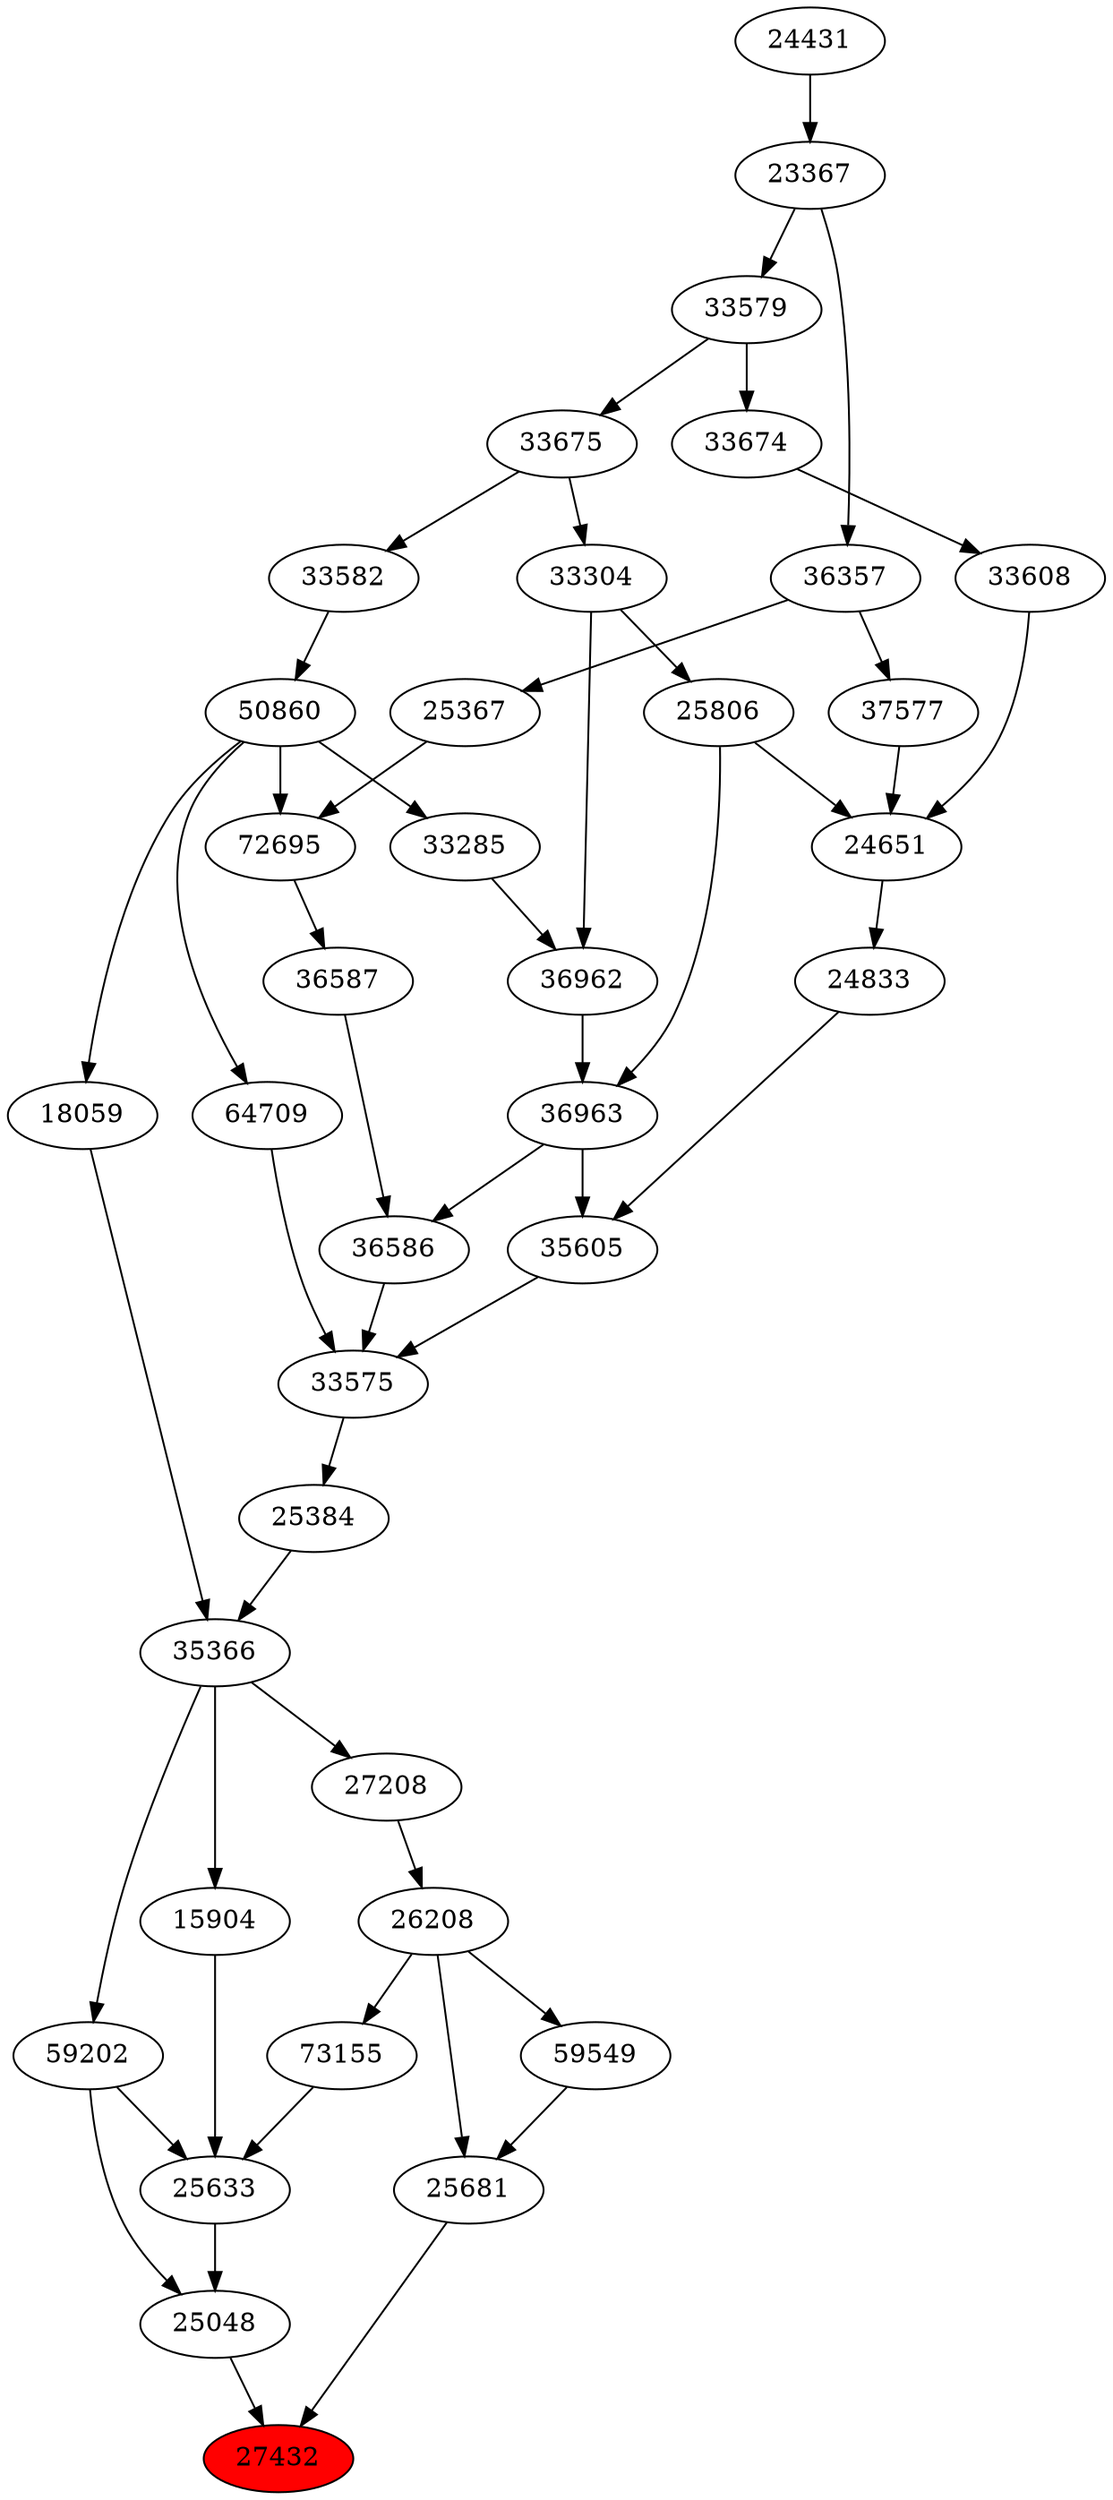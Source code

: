 strict digraph{ 
27432 [label="27432" fillcolor=red style=filled]
25681 -> 27432
25048 -> 27432
25681 [label="25681"]
26208 -> 25681
59549 -> 25681
25048 [label="25048"]
25633 -> 25048
59202 -> 25048
26208 [label="26208"]
27208 -> 26208
59549 [label="59549"]
26208 -> 59549
25633 [label="25633"]
15904 -> 25633
59202 -> 25633
73155 -> 25633
59202 [label="59202"]
35366 -> 59202
27208 [label="27208"]
35366 -> 27208
15904 [label="15904"]
35366 -> 15904
73155 [label="73155"]
26208 -> 73155
35366 [label="35366"]
25384 -> 35366
18059 -> 35366
25384 [label="25384"]
33575 -> 25384
18059 [label="18059"]
50860 -> 18059
33575 [label="33575"]
36586 -> 33575
35605 -> 33575
64709 -> 33575
50860 [label="50860"]
33582 -> 50860
36586 [label="36586"]
36587 -> 36586
36963 -> 36586
35605 [label="35605"]
24833 -> 35605
36963 -> 35605
64709 [label="64709"]
50860 -> 64709
33582 [label="33582"]
33675 -> 33582
36587 [label="36587"]
72695 -> 36587
36963 [label="36963"]
36962 -> 36963
25806 -> 36963
24833 [label="24833"]
24651 -> 24833
33675 [label="33675"]
33579 -> 33675
72695 [label="72695"]
50860 -> 72695
25367 -> 72695
36962 [label="36962"]
33285 -> 36962
33304 -> 36962
25806 [label="25806"]
33304 -> 25806
24651 [label="24651"]
25806 -> 24651
33608 -> 24651
37577 -> 24651
33579 [label="33579"]
23367 -> 33579
25367 [label="25367"]
36357 -> 25367
33285 [label="33285"]
50860 -> 33285
33304 [label="33304"]
33675 -> 33304
33608 [label="33608"]
33674 -> 33608
37577 [label="37577"]
36357 -> 37577
23367 [label="23367"]
24431 -> 23367
36357 [label="36357"]
23367 -> 36357
33674 [label="33674"]
33579 -> 33674
24431 [label="24431"]
}
